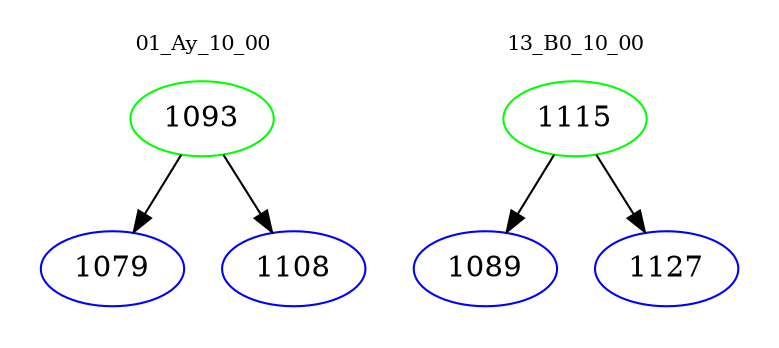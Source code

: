 digraph{
subgraph cluster_0 {
color = white
label = "01_Ay_10_00";
fontsize=10;
T0_1093 [label="1093", color="green"]
T0_1093 -> T0_1079 [color="black"]
T0_1079 [label="1079", color="blue"]
T0_1093 -> T0_1108 [color="black"]
T0_1108 [label="1108", color="blue"]
}
subgraph cluster_1 {
color = white
label = "13_B0_10_00";
fontsize=10;
T1_1115 [label="1115", color="green"]
T1_1115 -> T1_1089 [color="black"]
T1_1089 [label="1089", color="blue"]
T1_1115 -> T1_1127 [color="black"]
T1_1127 [label="1127", color="blue"]
}
}
